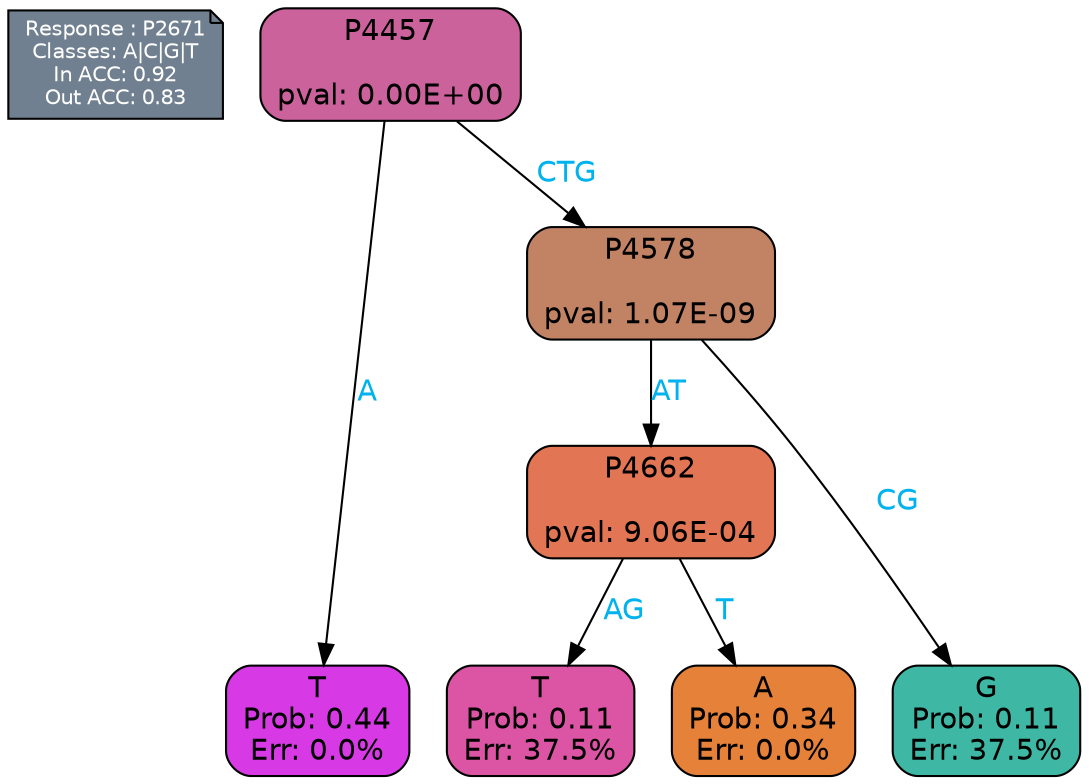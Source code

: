 digraph Tree {
node [shape=box, style="filled, rounded", color="black", fontname=helvetica] ;
graph [ranksep=equally, splines=polylines, bgcolor=transparent, dpi=600] ;
edge [fontname=helvetica] ;
LEGEND [label="Response : P2671
Classes: A|C|G|T
In ACC: 0.92
Out ACC: 0.83
",shape=note,align=left,style=filled,fillcolor="slategray",fontcolor="white",fontsize=10];1 [label="P4457

pval: 0.00E+00", fillcolor="#cb629c"] ;
2 [label="T
Prob: 0.44
Err: 0.0%", fillcolor="#d739e5"] ;
3 [label="P4578

pval: 1.07E-09", fillcolor="#c18364"] ;
4 [label="P4662

pval: 9.06E-04", fillcolor="#e27553"] ;
5 [label="T
Prob: 0.11
Err: 37.5%", fillcolor="#dc54a4"] ;
6 [label="A
Prob: 0.34
Err: 0.0%", fillcolor="#e58139"] ;
7 [label="G
Prob: 0.11
Err: 37.5%", fillcolor="#3eb8a4"] ;
1 -> 2 [label="A",fontcolor=deepskyblue2] ;
1 -> 3 [label="CTG",fontcolor=deepskyblue2] ;
3 -> 4 [label="AT",fontcolor=deepskyblue2] ;
3 -> 7 [label="CG",fontcolor=deepskyblue2] ;
4 -> 5 [label="AG",fontcolor=deepskyblue2] ;
4 -> 6 [label="T",fontcolor=deepskyblue2] ;
{rank = same; 2;5;6;7;}{rank = same; LEGEND;1;}}